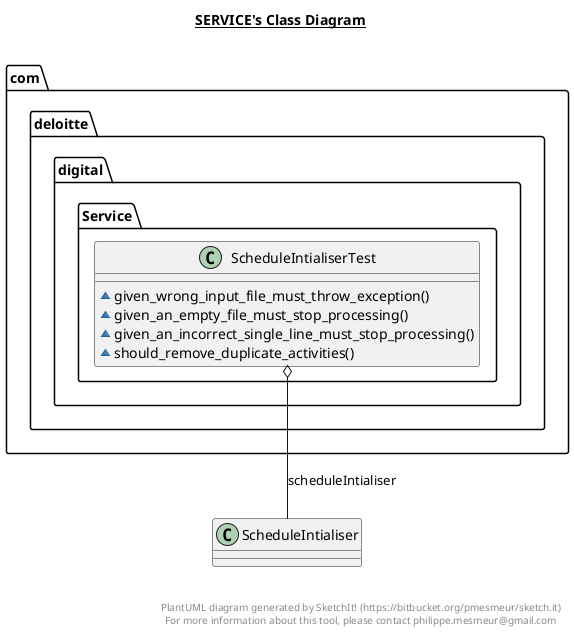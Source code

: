 @startuml

title __SERVICE's Class Diagram__\n

  package com.deloitte.digital {
    package com.deloitte.digital.Service {
      class ScheduleIntialiserTest {
          ~ given_wrong_input_file_must_throw_exception()
          ~ given_an_empty_file_must_stop_processing()
          ~ given_an_incorrect_single_line_must_stop_processing()
          ~ should_remove_duplicate_activities()
      }
    }
  }
  

  ScheduleIntialiserTest o-- ScheduleIntialiser : scheduleIntialiser


right footer


PlantUML diagram generated by SketchIt! (https://bitbucket.org/pmesmeur/sketch.it)
For more information about this tool, please contact philippe.mesmeur@gmail.com
endfooter

@enduml
